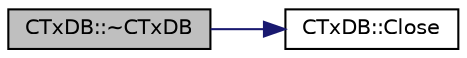 digraph "CTxDB::~CTxDB"
{
  edge [fontname="Helvetica",fontsize="10",labelfontname="Helvetica",labelfontsize="10"];
  node [fontname="Helvetica",fontsize="10",shape=record];
  rankdir="LR";
  Node2 [label="CTxDB::~CTxDB",height=0.2,width=0.4,color="black", fillcolor="grey75", style="filled", fontcolor="black"];
  Node2 -> Node3 [color="midnightblue",fontsize="10",style="solid",fontname="Helvetica"];
  Node3 [label="CTxDB::Close",height=0.2,width=0.4,color="black", fillcolor="white", style="filled",URL="$d9/d8d/class_c_tx_d_b.html#ad319e9c15a7a03b9b80d7affb7fb655e"];
}
